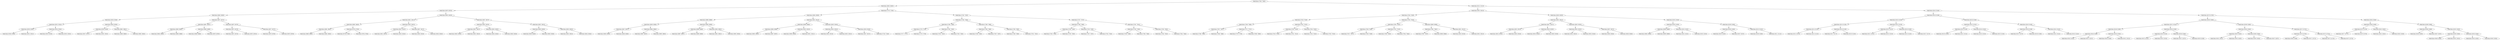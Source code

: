 digraph G{
1803034604 [label="Node{data=[7365, 7365]}"]
1803034604 -> 550060408
550060408 [label="Node{data=[6835, 6835]}"]
550060408 -> 37889973
37889973 [label="Node{data=[6679, 6679]}"]
37889973 -> 1791571613
1791571613 [label="Node{data=[6663, 6663]}"]
1791571613 -> 1105580887
1105580887 [label="Node{data=[6556, 6556]}"]
1105580887 -> 734894226
734894226 [label="Node{data=[6552, 6552]}"]
734894226 -> 950107601
950107601 [label="Node{data=[6550, 6550]}"]
950107601 -> 461359494
461359494 [label="Node{data=[6549, 6549]}"]
950107601 -> 1953488597
1953488597 [label="Node{data=[6551, 6551]}"]
734894226 -> 866243010
866243010 [label="Node{data=[6554, 6554]}"]
866243010 -> 6126994
6126994 [label="Node{data=[6553, 6553]}"]
866243010 -> 1703655398
1703655398 [label="Node{data=[6555, 6555]}"]
1105580887 -> 1863861492
1863861492 [label="Node{data=[6626, 6626]}"]
1863861492 -> 1384822548
1384822548 [label="Node{data=[6558, 6558]}"]
1384822548 -> 969990458
969990458 [label="Node{data=[6557, 6557]}"]
1384822548 -> 22824289
22824289 [label="Node{data=[6591, 6591]}"]
1863861492 -> 743349850
743349850 [label="Node{data=[6661, 6661]}"]
743349850 -> 729530064
729530064 [label="Node{data=[6660, 6660]}"]
743349850 -> 362566580
362566580 [label="Node{data=[6662, 6662]}"]
1791571613 -> 1980263211
1980263211 [label="Node{data=[6671, 6671]}"]
1980263211 -> 787253246
787253246 [label="Node{data=[6667, 6667]}"]
787253246 -> 1486299597
1486299597 [label="Node{data=[6665, 6665]}"]
1486299597 -> 794941592
794941592 [label="Node{data=[6664, 6664]}"]
1486299597 -> 444968812
444968812 [label="Node{data=[6666, 6666]}"]
787253246 -> 1352403125
1352403125 [label="Node{data=[6669, 6669]}"]
1352403125 -> 837075490
837075490 [label="Node{data=[6668, 6668]}"]
1352403125 -> 283146654
283146654 [label="Node{data=[6670, 6670]}"]
1980263211 -> 657021473
657021473 [label="Node{data=[6675, 6675]}"]
657021473 -> 398473169
398473169 [label="Node{data=[6673, 6673]}"]
398473169 -> 2228953
2228953 [label="Node{data=[6672, 6672]}"]
398473169 -> 329103306
329103306 [label="Node{data=[6674, 6674]}"]
657021473 -> 2122850250
2122850250 [label="Node{data=[6677, 6677]}"]
2122850250 -> 1751171445
1751171445 [label="Node{data=[6676, 6676]}"]
2122850250 -> 2026123882
2026123882 [label="Node{data=[6678, 6678]}"]
37889973 -> 102361439
102361439 [label="Node{data=[6819, 6819]}"]
102361439 -> 953274393
953274393 [label="Node{data=[6811, 6811]}"]
953274393 -> 1456784671
1456784671 [label="Node{data=[6683, 6683]}"]
1456784671 -> 257616589
257616589 [label="Node{data=[6681, 6681]}"]
257616589 -> 1187031400
1187031400 [label="Node{data=[6680, 6680]}"]
257616589 -> 1890056369
1890056369 [label="Node{data=[6682, 6682]}"]
1456784671 -> 2828167
2828167 [label="Node{data=[6759, 6759]}"]
2828167 -> 1493154253
1493154253 [label="Node{data=[6738, 6738]}"]
2828167 -> 465031251
465031251 [label="Node{data=[6784, 6784]}"]
953274393 -> 1411043812
1411043812 [label="Node{data=[6815, 6815]}"]
1411043812 -> 232051711
232051711 [label="Node{data=[6813, 6813]}"]
232051711 -> 675291737
675291737 [label="Node{data=[6812, 6812]}"]
232051711 -> 223369802
223369802 [label="Node{data=[6814, 6814]}"]
1411043812 -> 256327669
256327669 [label="Node{data=[6817, 6817]}"]
256327669 -> 606555849
606555849 [label="Node{data=[6816, 6816]}"]
256327669 -> 224191230
224191230 [label="Node{data=[6818, 6818]}"]
102361439 -> 38894357
38894357 [label="Node{data=[6827, 6827]}"]
38894357 -> 878662717
878662717 [label="Node{data=[6823, 6823]}"]
878662717 -> 714085753
714085753 [label="Node{data=[6821, 6821]}"]
714085753 -> 1085360583
1085360583 [label="Node{data=[6820, 6820]}"]
714085753 -> 1236343575
1236343575 [label="Node{data=[6822, 6822]}"]
878662717 -> 117522592
117522592 [label="Node{data=[6825, 6825]}"]
117522592 -> 764458724
764458724 [label="Node{data=[6824, 6824]}"]
117522592 -> 1738882528
1738882528 [label="Node{data=[6826, 6826]}"]
38894357 -> 646835104
646835104 [label="Node{data=[6831, 6831]}"]
646835104 -> 721730449
721730449 [label="Node{data=[6829, 6829]}"]
721730449 -> 59445123
59445123 [label="Node{data=[6828, 6828]}"]
721730449 -> 1292855343
1292855343 [label="Node{data=[6830, 6830]}"]
646835104 -> 68573893
68573893 [label="Node{data=[6833, 6833]}"]
68573893 -> 180396517
180396517 [label="Node{data=[6832, 6832]}"]
68573893 -> 1374441513
1374441513 [label="Node{data=[6834, 6834]}"]
550060408 -> 1737753643
1737753643 [label="Node{data=[7276, 7276]}"]
1737753643 -> 1365424750
1365424750 [label="Node{data=[6904, 6904]}"]
1365424750 -> 1579349550
1579349550 [label="Node{data=[6896, 6896]}"]
1579349550 -> 1836882139
1836882139 [label="Node{data=[6839, 6839]}"]
1836882139 -> 705588227
705588227 [label="Node{data=[6837, 6837]}"]
705588227 -> 1861948134
1861948134 [label="Node{data=[6836, 6836]}"]
705588227 -> 664865425
664865425 [label="Node{data=[6838, 6838]}"]
1836882139 -> 772990206
772990206 [label="Node{data=[6894, 6894]}"]
772990206 -> 1998973771
1998973771 [label="Node{data=[6867, 6867]}"]
772990206 -> 1107278699
1107278699 [label="Node{data=[6895, 6895]}"]
1579349550 -> 1856357447
1856357447 [label="Node{data=[6900, 6900]}"]
1856357447 -> 1470756985
1470756985 [label="Node{data=[6898, 6898]}"]
1470756985 -> 252587636
252587636 [label="Node{data=[6897, 6897]}"]
1470756985 -> 865527837
865527837 [label="Node{data=[6899, 6899]}"]
1856357447 -> 1943111124
1943111124 [label="Node{data=[6902, 6902]}"]
1943111124 -> 1797509607
1797509607 [label="Node{data=[6901, 6901]}"]
1943111124 -> 354434937
354434937 [label="Node{data=[6903, 6903]}"]
1365424750 -> 301136832
301136832 [label="Node{data=[6912, 6912]}"]
301136832 -> 1861366543
1861366543 [label="Node{data=[6908, 6908]}"]
1861366543 -> 464223199
464223199 [label="Node{data=[6906, 6906]}"]
464223199 -> 266617892
266617892 [label="Node{data=[6905, 6905]}"]
464223199 -> 164532963
164532963 [label="Node{data=[6907, 6907]}"]
1861366543 -> 1985720990
1985720990 [label="Node{data=[6910, 6910]}"]
1985720990 -> 921590281
921590281 [label="Node{data=[6909, 6909]}"]
1985720990 -> 453442964
453442964 [label="Node{data=[6911, 6911]}"]
301136832 -> 1713515933
1713515933 [label="Node{data=[6916, 6916]}"]
1713515933 -> 1304865925
1304865925 [label="Node{data=[6914, 6914]}"]
1304865925 -> 163350822
163350822 [label="Node{data=[6913, 6913]}"]
1304865925 -> 628768728
628768728 [label="Node{data=[6915, 6915]}"]
1713515933 -> 1380167727
1380167727 [label="Node{data=[6918, 6918]}"]
1380167727 -> 714710118
714710118 [label="Node{data=[6917, 6917]}"]
1380167727 -> 1199691178
1199691178 [label="Node{data=[7228, 7228]}"]
1737753643 -> 871478909
871478909 [label="Node{data=[7292, 7292]}"]
871478909 -> 2088549092
2088549092 [label="Node{data=[7284, 7284]}"]
2088549092 -> 450913185
450913185 [label="Node{data=[7280, 7280]}"]
450913185 -> 1392892370
1392892370 [label="Node{data=[7278, 7278]}"]
1392892370 -> 1845088145
1845088145 [label="Node{data=[7277, 7277]}"]
1392892370 -> 1959519056
1959519056 [label="Node{data=[7279, 7279]}"]
450913185 -> 1840216835
1840216835 [label="Node{data=[7282, 7282]}"]
1840216835 -> 270132269
270132269 [label="Node{data=[7281, 7281]}"]
1840216835 -> 868168952
868168952 [label="Node{data=[7283, 7283]}"]
2088549092 -> 407212220
407212220 [label="Node{data=[7288, 7288]}"]
407212220 -> 245667796
245667796 [label="Node{data=[7286, 7286]}"]
245667796 -> 1371742881
1371742881 [label="Node{data=[7285, 7285]}"]
245667796 -> 462537877
462537877 [label="Node{data=[7287, 7287]}"]
407212220 -> 803567403
803567403 [label="Node{data=[7290, 7290]}"]
803567403 -> 97865524
97865524 [label="Node{data=[7289, 7289]}"]
803567403 -> 1296802565
1296802565 [label="Node{data=[7291, 7291]}"]
871478909 -> 1483432789
1483432789 [label="Node{data=[7357, 7357]}"]
1483432789 -> 1555241820
1555241820 [label="Node{data=[7296, 7296]}"]
1555241820 -> 1932542737
1932542737 [label="Node{data=[7294, 7294]}"]
1932542737 -> 1676903929
1676903929 [label="Node{data=[7293, 7293]}"]
1932542737 -> 1619079961
1619079961 [label="Node{data=[7295, 7295]}"]
1555241820 -> 615296430
615296430 [label="Node{data=[7329, 7329]}"]
615296430 -> 1442138849
1442138849 [label="Node{data=[7297, 7297]}"]
615296430 -> 718721515
718721515 [label="Node{data=[7354, 7354]}"]
1483432789 -> 1134962259
1134962259 [label="Node{data=[7361, 7361]}"]
1134962259 -> 36053588
36053588 [label="Node{data=[7359, 7359]}"]
36053588 -> 2105266867
2105266867 [label="Node{data=[7358, 7358]}"]
36053588 -> 1631456638
1631456638 [label="Node{data=[7360, 7360]}"]
1134962259 -> 324545460
324545460 [label="Node{data=[7363, 7363]}"]
324545460 -> 551522057
551522057 [label="Node{data=[7362, 7362]}"]
324545460 -> 59912171
59912171 [label="Node{data=[7364, 7364]}"]
1803034604 -> 307664666
307664666 [label="Node{data=[8112, 8112]}"]
307664666 -> 1073814383
1073814383 [label="Node{data=[8013, 8013]}"]
1073814383 -> 477787041
477787041 [label="Node{data=[7626, 7626]}"]
477787041 -> 243661490
243661490 [label="Node{data=[7618, 7618]}"]
243661490 -> 684540479
684540479 [label="Node{data=[7369, 7369]}"]
684540479 -> 1616903722
1616903722 [label="Node{data=[7367, 7367]}"]
1616903722 -> 804744955
804744955 [label="Node{data=[7366, 7366]}"]
1616903722 -> 235295197
235295197 [label="Node{data=[7368, 7368]}"]
684540479 -> 1285039768
1285039768 [label="Node{data=[7371, 7371]}"]
1285039768 -> 1403600783
1403600783 [label="Node{data=[7370, 7370]}"]
1285039768 -> 1203569591
1203569591 [label="Node{data=[7609, 7609]}"]
243661490 -> 2072586788
2072586788 [label="Node{data=[7622, 7622]}"]
2072586788 -> 1982361387
1982361387 [label="Node{data=[7620, 7620]}"]
1982361387 -> 1818719014
1818719014 [label="Node{data=[7619, 7619]}"]
1982361387 -> 1139303846
1139303846 [label="Node{data=[7621, 7621]}"]
2072586788 -> 1896005621
1896005621 [label="Node{data=[7624, 7624]}"]
1896005621 -> 1147590601
1147590601 [label="Node{data=[7623, 7623]}"]
1896005621 -> 332358176
332358176 [label="Node{data=[7625, 7625]}"]
477787041 -> 319484074
319484074 [label="Node{data=[7953, 7953]}"]
319484074 -> 2006128681
2006128681 [label="Node{data=[7855, 7855]}"]
2006128681 -> 87642509
87642509 [label="Node{data=[7628, 7628]}"]
87642509 -> 1838148968
1838148968 [label="Node{data=[7627, 7627]}"]
87642509 -> 692375507
692375507 [label="Node{data=[7629, 7629]}"]
2006128681 -> 1190774914
1190774914 [label="Node{data=[7915, 7915]}"]
1190774914 -> 159603945
159603945 [label="Node{data=[7893, 7893]}"]
1190774914 -> 460657692
460657692 [label="Node{data=[7944, 7944]}"]
319484074 -> 339770102
339770102 [label="Node{data=[8009, 8009]}"]
339770102 -> 485825828
485825828 [label="Node{data=[7981, 7981]}"]
485825828 -> 260206151
260206151 [label="Node{data=[7967, 7967]}"]
485825828 -> 1021595231
1021595231 [label="Node{data=[8008, 8008]}"]
339770102 -> 727975167
727975167 [label="Node{data=[8011, 8011]}"]
727975167 -> 533475466
533475466 [label="Node{data=[8010, 8010]}"]
727975167 -> 52467042
52467042 [label="Node{data=[8012, 8012]}"]
1073814383 -> 489207279
489207279 [label="Node{data=[8029, 8029]}"]
489207279 -> 383785289
383785289 [label="Node{data=[8021, 8021]}"]
383785289 -> 1758868351
1758868351 [label="Node{data=[8017, 8017]}"]
1758868351 -> 1868181634
1868181634 [label="Node{data=[8015, 8015]}"]
1868181634 -> 923105099
923105099 [label="Node{data=[8014, 8014]}"]
1868181634 -> 557390515
557390515 [label="Node{data=[8016, 8016]}"]
1758868351 -> 2024638496
2024638496 [label="Node{data=[8019, 8019]}"]
2024638496 -> 1187871127
1187871127 [label="Node{data=[8018, 8018]}"]
2024638496 -> 1525608746
1525608746 [label="Node{data=[8020, 8020]}"]
383785289 -> 862688326
862688326 [label="Node{data=[8025, 8025]}"]
862688326 -> 664008323
664008323 [label="Node{data=[8023, 8023]}"]
664008323 -> 171913767
171913767 [label="Node{data=[8022, 8022]}"]
664008323 -> 662037995
662037995 [label="Node{data=[8024, 8024]}"]
862688326 -> 1221827815
1221827815 [label="Node{data=[8027, 8027]}"]
1221827815 -> 1884048528
1884048528 [label="Node{data=[8026, 8026]}"]
1221827815 -> 59893428
59893428 [label="Node{data=[8028, 8028]}"]
489207279 -> 197329296
197329296 [label="Node{data=[8104, 8104]}"]
197329296 -> 1604554923
1604554923 [label="Node{data=[8100, 8100]}"]
1604554923 -> 1301905155
1301905155 [label="Node{data=[8098, 8098]}"]
1301905155 -> 1102156866
1102156866 [label="Node{data=[8064, 8064]}"]
1301905155 -> 1382924901
1382924901 [label="Node{data=[8099, 8099]}"]
1604554923 -> 285750859
285750859 [label="Node{data=[8102, 8102]}"]
285750859 -> 401547790
401547790 [label="Node{data=[8101, 8101]}"]
285750859 -> 1521596213
1521596213 [label="Node{data=[8103, 8103]}"]
197329296 -> 1718823148
1718823148 [label="Node{data=[8108, 8108]}"]
1718823148 -> 907665415
907665415 [label="Node{data=[8106, 8106]}"]
907665415 -> 1485327256
1485327256 [label="Node{data=[8105, 8105]}"]
907665415 -> 257382307
257382307 [label="Node{data=[8107, 8107]}"]
1718823148 -> 1880898285
1880898285 [label="Node{data=[8110, 8110]}"]
1880898285 -> 167568689
167568689 [label="Node{data=[8109, 8109]}"]
1880898285 -> 322091805
322091805 [label="Node{data=[8111, 8111]}"]
307664666 -> 653073559
653073559 [label="Node{data=[8144, 8144]}"]
653073559 -> 926384629
926384629 [label="Node{data=[8128, 8128]}"]
926384629 -> 1493974863
1493974863 [label="Node{data=[8120, 8120]}"]
1493974863 -> 1600167200
1600167200 [label="Node{data=[8116, 8116]}"]
1600167200 -> 287783935
287783935 [label="Node{data=[8114, 8114]}"]
287783935 -> 445917191
445917191 [label="Node{data=[8113, 8113]}"]
287783935 -> 584747613
584747613 [label="Node{data=[8115, 8115]}"]
1600167200 -> 2030607035
2030607035 [label="Node{data=[8118, 8118]}"]
2030607035 -> 1373154982
1373154982 [label="Node{data=[8117, 8117]}"]
2030607035 -> 1782014090
1782014090 [label="Node{data=[8119, 8119]}"]
1493974863 -> 474580979
474580979 [label="Node{data=[8124, 8124]}"]
474580979 -> 564726659
564726659 [label="Node{data=[8122, 8122]}"]
564726659 -> 898641038
898641038 [label="Node{data=[8121, 8121]}"]
564726659 -> 1685203334
1685203334 [label="Node{data=[8123, 8123]}"]
474580979 -> 886332644
886332644 [label="Node{data=[8126, 8126]}"]
886332644 -> 1573436654
1573436654 [label="Node{data=[8125, 8125]}"]
886332644 -> 1770524549
1770524549 [label="Node{data=[8127, 8127]}"]
926384629 -> 482551083
482551083 [label="Node{data=[8136, 8136]}"]
482551083 -> 174483755
174483755 [label="Node{data=[8132, 8132]}"]
174483755 -> 315726661
315726661 [label="Node{data=[8130, 8130]}"]
315726661 -> 990661309
990661309 [label="Node{data=[8129, 8129]}"]
315726661 -> 1055120010
1055120010 [label="Node{data=[8131, 8131]}"]
174483755 -> 125158220
125158220 [label="Node{data=[8134, 8134]}"]
125158220 -> 434137940
434137940 [label="Node{data=[8133, 8133]}"]
125158220 -> 1088459639
1088459639 [label="Node{data=[8135, 8135]}"]
482551083 -> 1626809963
1626809963 [label="Node{data=[8140, 8140]}"]
1626809963 -> 1236395674
1236395674 [label="Node{data=[8138, 8138]}"]
1236395674 -> 1393663539
1393663539 [label="Node{data=[8137, 8137]}"]
1236395674 -> 388940813
388940813 [label="Node{data=[8139, 8139]}"]
1626809963 -> 1311997181
1311997181 [label="Node{data=[8142, 8142]}"]
1311997181 -> 141612695
141612695 [label="Node{data=[8141, 8141]}"]
1311997181 -> 1464807852
1464807852 [label="Node{data=[8143, 8143]}"]
653073559 -> 908102116
908102116 [label="Node{data=[8176, 8176]}"]
908102116 -> 1671552841
1671552841 [label="Node{data=[8160, 8160]}"]
1671552841 -> 1844144580
1844144580 [label="Node{data=[8152, 8152]}"]
1844144580 -> 1132984196
1132984196 [label="Node{data=[8148, 8148]}"]
1132984196 -> 1901734329
1901734329 [label="Node{data=[8146, 8146]}"]
1901734329 -> 485288780
485288780 [label="Node{data=[8145, 8145]}"]
1901734329 -> 712971356
712971356 [label="Node{data=[8147, 8147]}"]
1132984196 -> 1454959936
1454959936 [label="Node{data=[8150, 8150]}"]
1454959936 -> 1980699087
1980699087 [label="Node{data=[8149, 8149]}"]
1454959936 -> 222442185
222442185 [label="Node{data=[8151, 8151]}"]
1844144580 -> 1607277257
1607277257 [label="Node{data=[8156, 8156]}"]
1607277257 -> 1317940893
1317940893 [label="Node{data=[8154, 8154]}"]
1317940893 -> 1082253290
1082253290 [label="Node{data=[8153, 8153]}"]
1317940893 -> 1548319049
1548319049 [label="Node{data=[8155, 8155]}"]
1607277257 -> 1801796443
1801796443 [label="Node{data=[8158, 8158]}"]
1801796443 -> 1411385964
1411385964 [label="Node{data=[8157, 8157]}"]
1801796443 -> 437313933
437313933 [label="Node{data=[8159, 8159]}"]
1671552841 -> 226771127
226771127 [label="Node{data=[8168, 8168]}"]
226771127 -> 1333333439
1333333439 [label="Node{data=[8164, 8164]}"]
1333333439 -> 467537238
467537238 [label="Node{data=[8162, 8162]}"]
467537238 -> 115317545
115317545 [label="Node{data=[8161, 8161]}"]
467537238 -> 703718077
703718077 [label="Node{data=[8163, 8163]}"]
1333333439 -> 786568905
786568905 [label="Node{data=[8166, 8166]}"]
786568905 -> 1170017022
1170017022 [label="Node{data=[8165, 8165]}"]
786568905 -> 1061279667
1061279667 [label="Node{data=[8167, 8167]}"]
226771127 -> 428027628
428027628 [label="Node{data=[8172, 8172]}"]
428027628 -> 661206859
661206859 [label="Node{data=[8170, 8170]}"]
661206859 -> 170795938
170795938 [label="Node{data=[8169, 8169]}"]
661206859 -> 996376859
996376859 [label="Node{data=[8171, 8171]}"]
428027628 -> 991378645
991378645 [label="Node{data=[8174, 8174]}"]
991378645 -> 1437243283
1437243283 [label="Node{data=[8173, 8173]}"]
991378645 -> 778210743
778210743 [label="Node{data=[8175, 8175]}"]
908102116 -> 154057273
154057273 [label="Node{data=[8184, 8184]}"]
154057273 -> 199089757
199089757 [label="Node{data=[8180, 8180]}"]
199089757 -> 172672698
172672698 [label="Node{data=[8178, 8178]}"]
172672698 -> 813690225
813690225 [label="Node{data=[8177, 8177]}"]
172672698 -> 1291613749
1291613749 [label="Node{data=[8179, 8179]}"]
199089757 -> 691435201
691435201 [label="Node{data=[8182, 8182]}"]
691435201 -> 1972705867
1972705867 [label="Node{data=[8181, 8181]}"]
691435201 -> 986609133
986609133 [label="Node{data=[8183, 8183]}"]
154057273 -> 363655519
363655519 [label="Node{data=[8188, 8188]}"]
363655519 -> 263593301
263593301 [label="Node{data=[8186, 8186]}"]
263593301 -> 1387010474
1387010474 [label="Node{data=[8185, 8185]}"]
263593301 -> 453275407
453275407 [label="Node{data=[8187, 8187]}"]
363655519 -> 1775260473
1775260473 [label="Node{data=[8192, 8192]}"]
1775260473 -> 1446229987
1446229987 [label="Node{data=[8190, 8190]}"]
1446229987 -> 1684047302
1684047302 [label="Node{data=[8189, 8189]}"]
1446229987 -> 1554313810
1554313810 [label="Node{data=[8191, 8191]}"]
1775260473 -> 923151204
923151204 [label="Node{data=[8194, 8194]}"]
923151204 -> 2093031112
2093031112 [label="Node{data=[8193, 8193]}"]
923151204 -> 477100579
477100579 [label="Node{data=[8195, 8195]}"]
}